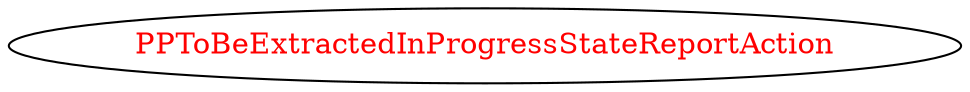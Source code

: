 digraph dependencyGraph {
 concentrate=true;
 ranksep="2.0";
 rankdir="LR"; 
 splines="ortho";
"PPToBeExtractedInProgressStateReportAction" [fontcolor="red"];
}